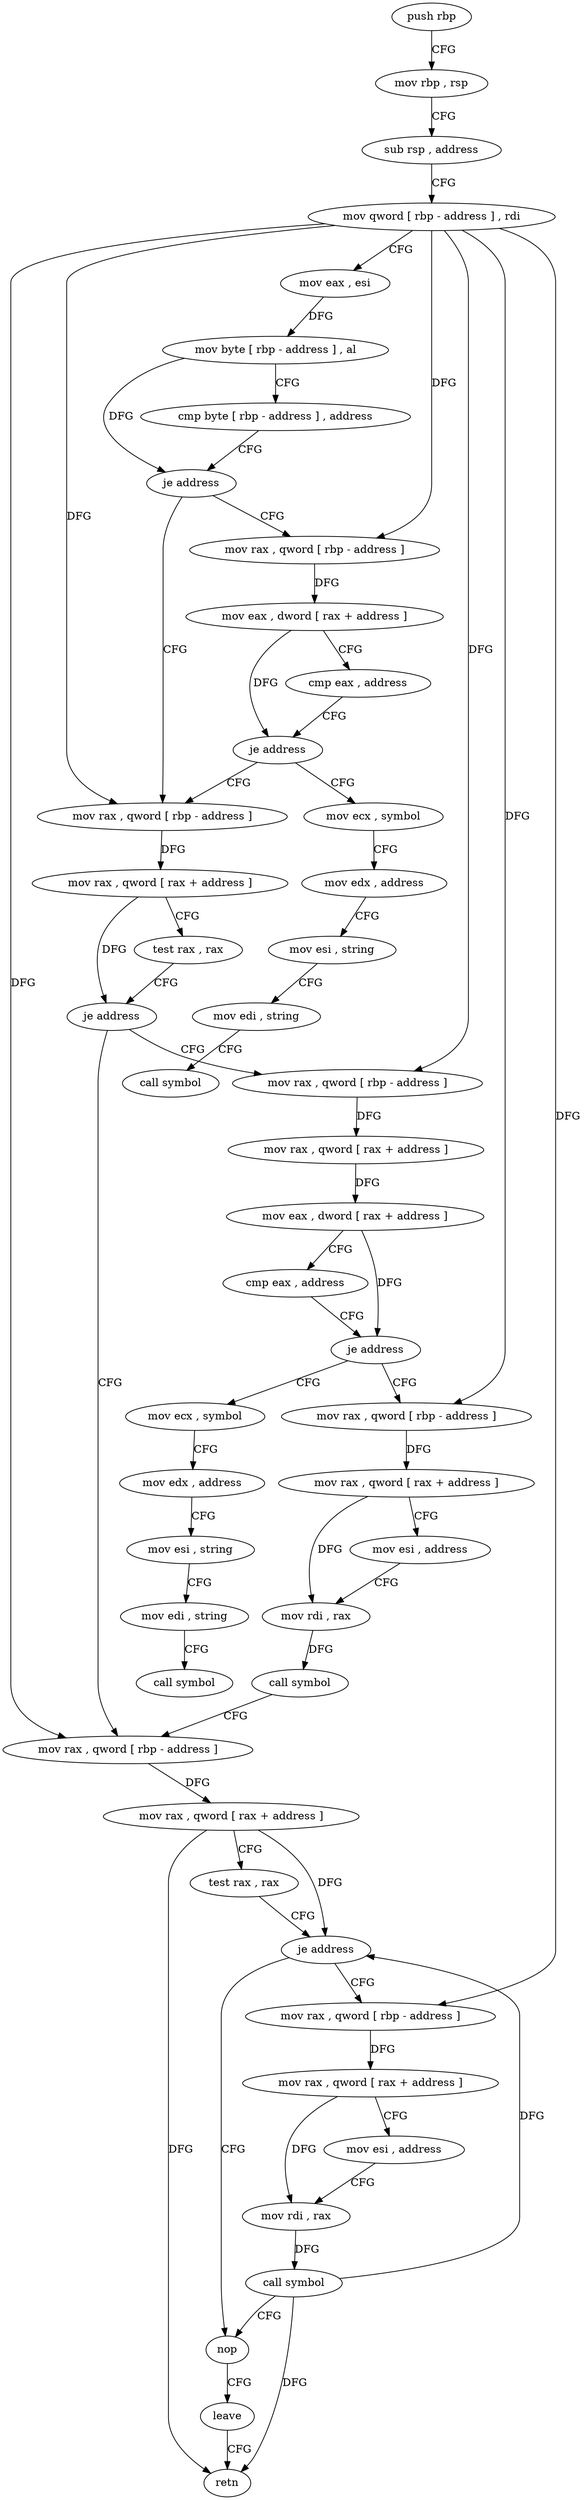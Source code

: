 digraph "func" {
"4232569" [label = "push rbp" ]
"4232570" [label = "mov rbp , rsp" ]
"4232573" [label = "sub rsp , address" ]
"4232577" [label = "mov qword [ rbp - address ] , rdi" ]
"4232581" [label = "mov eax , esi" ]
"4232583" [label = "mov byte [ rbp - address ] , al" ]
"4232586" [label = "cmp byte [ rbp - address ] , address" ]
"4232590" [label = "je address" ]
"4232629" [label = "mov rax , qword [ rbp - address ]" ]
"4232592" [label = "mov rax , qword [ rbp - address ]" ]
"4232633" [label = "mov rax , qword [ rax + address ]" ]
"4232640" [label = "test rax , rax" ]
"4232643" [label = "je address" ]
"4232713" [label = "mov rax , qword [ rbp - address ]" ]
"4232645" [label = "mov rax , qword [ rbp - address ]" ]
"4232596" [label = "mov eax , dword [ rax + address ]" ]
"4232599" [label = "cmp eax , address" ]
"4232602" [label = "je address" ]
"4232604" [label = "mov ecx , symbol" ]
"4232717" [label = "mov rax , qword [ rax + address ]" ]
"4232724" [label = "test rax , rax" ]
"4232727" [label = "je address" ]
"4232753" [label = "nop" ]
"4232729" [label = "mov rax , qword [ rbp - address ]" ]
"4232649" [label = "mov rax , qword [ rax + address ]" ]
"4232656" [label = "mov eax , dword [ rax + address ]" ]
"4232659" [label = "cmp eax , address" ]
"4232662" [label = "je address" ]
"4232689" [label = "mov rax , qword [ rbp - address ]" ]
"4232664" [label = "mov ecx , symbol" ]
"4232609" [label = "mov edx , address" ]
"4232614" [label = "mov esi , string" ]
"4232619" [label = "mov edi , string" ]
"4232624" [label = "call symbol" ]
"4232754" [label = "leave" ]
"4232755" [label = "retn" ]
"4232733" [label = "mov rax , qword [ rax + address ]" ]
"4232740" [label = "mov esi , address" ]
"4232745" [label = "mov rdi , rax" ]
"4232748" [label = "call symbol" ]
"4232693" [label = "mov rax , qword [ rax + address ]" ]
"4232700" [label = "mov esi , address" ]
"4232705" [label = "mov rdi , rax" ]
"4232708" [label = "call symbol" ]
"4232669" [label = "mov edx , address" ]
"4232674" [label = "mov esi , string" ]
"4232679" [label = "mov edi , string" ]
"4232684" [label = "call symbol" ]
"4232569" -> "4232570" [ label = "CFG" ]
"4232570" -> "4232573" [ label = "CFG" ]
"4232573" -> "4232577" [ label = "CFG" ]
"4232577" -> "4232581" [ label = "CFG" ]
"4232577" -> "4232629" [ label = "DFG" ]
"4232577" -> "4232592" [ label = "DFG" ]
"4232577" -> "4232713" [ label = "DFG" ]
"4232577" -> "4232645" [ label = "DFG" ]
"4232577" -> "4232729" [ label = "DFG" ]
"4232577" -> "4232689" [ label = "DFG" ]
"4232581" -> "4232583" [ label = "DFG" ]
"4232583" -> "4232586" [ label = "CFG" ]
"4232583" -> "4232590" [ label = "DFG" ]
"4232586" -> "4232590" [ label = "CFG" ]
"4232590" -> "4232629" [ label = "CFG" ]
"4232590" -> "4232592" [ label = "CFG" ]
"4232629" -> "4232633" [ label = "DFG" ]
"4232592" -> "4232596" [ label = "DFG" ]
"4232633" -> "4232640" [ label = "CFG" ]
"4232633" -> "4232643" [ label = "DFG" ]
"4232640" -> "4232643" [ label = "CFG" ]
"4232643" -> "4232713" [ label = "CFG" ]
"4232643" -> "4232645" [ label = "CFG" ]
"4232713" -> "4232717" [ label = "DFG" ]
"4232645" -> "4232649" [ label = "DFG" ]
"4232596" -> "4232599" [ label = "CFG" ]
"4232596" -> "4232602" [ label = "DFG" ]
"4232599" -> "4232602" [ label = "CFG" ]
"4232602" -> "4232629" [ label = "CFG" ]
"4232602" -> "4232604" [ label = "CFG" ]
"4232604" -> "4232609" [ label = "CFG" ]
"4232717" -> "4232724" [ label = "CFG" ]
"4232717" -> "4232727" [ label = "DFG" ]
"4232717" -> "4232755" [ label = "DFG" ]
"4232724" -> "4232727" [ label = "CFG" ]
"4232727" -> "4232753" [ label = "CFG" ]
"4232727" -> "4232729" [ label = "CFG" ]
"4232753" -> "4232754" [ label = "CFG" ]
"4232729" -> "4232733" [ label = "DFG" ]
"4232649" -> "4232656" [ label = "DFG" ]
"4232656" -> "4232659" [ label = "CFG" ]
"4232656" -> "4232662" [ label = "DFG" ]
"4232659" -> "4232662" [ label = "CFG" ]
"4232662" -> "4232689" [ label = "CFG" ]
"4232662" -> "4232664" [ label = "CFG" ]
"4232689" -> "4232693" [ label = "DFG" ]
"4232664" -> "4232669" [ label = "CFG" ]
"4232609" -> "4232614" [ label = "CFG" ]
"4232614" -> "4232619" [ label = "CFG" ]
"4232619" -> "4232624" [ label = "CFG" ]
"4232754" -> "4232755" [ label = "CFG" ]
"4232733" -> "4232740" [ label = "CFG" ]
"4232733" -> "4232745" [ label = "DFG" ]
"4232740" -> "4232745" [ label = "CFG" ]
"4232745" -> "4232748" [ label = "DFG" ]
"4232748" -> "4232753" [ label = "CFG" ]
"4232748" -> "4232727" [ label = "DFG" ]
"4232748" -> "4232755" [ label = "DFG" ]
"4232693" -> "4232700" [ label = "CFG" ]
"4232693" -> "4232705" [ label = "DFG" ]
"4232700" -> "4232705" [ label = "CFG" ]
"4232705" -> "4232708" [ label = "DFG" ]
"4232708" -> "4232713" [ label = "CFG" ]
"4232669" -> "4232674" [ label = "CFG" ]
"4232674" -> "4232679" [ label = "CFG" ]
"4232679" -> "4232684" [ label = "CFG" ]
}
